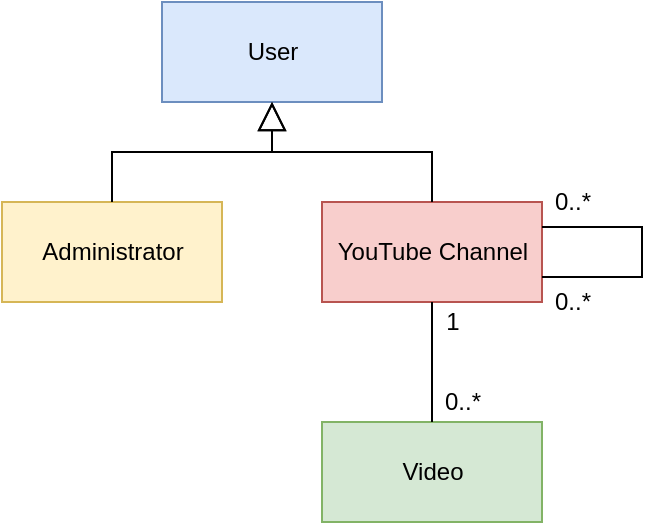 <mxfile version="12.4.1" type="github" pages="2"><diagram name="Page-1" id="c4acf3e9-155e-7222-9cf6-157b1a14988f"><mxGraphModel dx="1422" dy="752" grid="1" gridSize="10" guides="1" tooltips="1" connect="1" arrows="1" fold="1" page="1" pageScale="1" pageWidth="850" pageHeight="1100" background="#ffffff" math="0" shadow="0"><root><mxCell id="0"/><mxCell id="1" parent="0"/><mxCell id="mXiVCiDVxb4POjXAu-NA-1" value="User" style="html=1;fillColor=#dae8fc;strokeColor=#6c8ebf;" parent="1" vertex="1"><mxGeometry x="380" y="100" width="110" height="50" as="geometry"/></mxCell><mxCell id="mXiVCiDVxb4POjXAu-NA-2" value="Administrator" style="html=1;fillColor=#fff2cc;strokeColor=#d6b656;" parent="1" vertex="1"><mxGeometry x="300" y="200" width="110" height="50" as="geometry"/></mxCell><mxCell id="mXiVCiDVxb4POjXAu-NA-3" value="YouTube Channel" style="html=1;fillColor=#f8cecc;strokeColor=#b85450;" parent="1" vertex="1"><mxGeometry x="460" y="200" width="110" height="50" as="geometry"/></mxCell><mxCell id="mXiVCiDVxb4POjXAu-NA-4" value="" style="endArrow=block;endFill=0;endSize=12;html=1;entryX=0.5;entryY=1;entryDx=0;entryDy=0;exitX=0.5;exitY=0;exitDx=0;exitDy=0;edgeStyle=orthogonalEdgeStyle;rounded=0;" parent="1" source="mXiVCiDVxb4POjXAu-NA-2" target="mXiVCiDVxb4POjXAu-NA-1" edge="1"><mxGeometry width="160" relative="1" as="geometry"><mxPoint x="300" y="270" as="sourcePoint"/><mxPoint x="460" y="270" as="targetPoint"/></mxGeometry></mxCell><mxCell id="mXiVCiDVxb4POjXAu-NA-5" value="" style="endArrow=block;endFill=0;endSize=12;html=1;exitX=0.5;exitY=0;exitDx=0;exitDy=0;edgeStyle=orthogonalEdgeStyle;rounded=0;entryX=0.5;entryY=1;entryDx=0;entryDy=0;" parent="1" source="mXiVCiDVxb4POjXAu-NA-3" target="mXiVCiDVxb4POjXAu-NA-1" edge="1"><mxGeometry width="160" relative="1" as="geometry"><mxPoint x="300" y="270" as="sourcePoint"/><mxPoint x="440" y="150" as="targetPoint"/></mxGeometry></mxCell><mxCell id="mXiVCiDVxb4POjXAu-NA-6" value="Video" style="html=1;fillColor=#d5e8d4;strokeColor=#82b366;" parent="1" vertex="1"><mxGeometry x="460" y="310" width="110" height="50" as="geometry"/></mxCell><mxCell id="mXiVCiDVxb4POjXAu-NA-8" value="" style="endArrow=none;html=1;entryX=0.5;entryY=1;entryDx=0;entryDy=0;exitX=0.5;exitY=0;exitDx=0;exitDy=0;" parent="1" source="mXiVCiDVxb4POjXAu-NA-6" target="mXiVCiDVxb4POjXAu-NA-3" edge="1"><mxGeometry width="50" height="50" relative="1" as="geometry"><mxPoint x="300" y="460" as="sourcePoint"/><mxPoint x="350" y="410" as="targetPoint"/></mxGeometry></mxCell><mxCell id="mXiVCiDVxb4POjXAu-NA-9" value="" style="endArrow=none;html=1;exitX=1;exitY=0.75;exitDx=0;exitDy=0;edgeStyle=orthogonalEdgeStyle;entryX=1;entryY=0.25;entryDx=0;entryDy=0;rounded=0;" parent="1" source="mXiVCiDVxb4POjXAu-NA-3" target="mXiVCiDVxb4POjXAu-NA-3" edge="1"><mxGeometry width="50" height="50" relative="1" as="geometry"><mxPoint x="300" y="460" as="sourcePoint"/><mxPoint x="620" y="300" as="targetPoint"/><Array as="points"><mxPoint x="620" y="238"/><mxPoint x="620" y="213"/></Array></mxGeometry></mxCell><mxCell id="mXiVCiDVxb4POjXAu-NA-11" value="1" style="text;html=1;align=center;verticalAlign=middle;resizable=0;points=[];;autosize=1;" parent="1" vertex="1"><mxGeometry x="515" y="250" width="20" height="20" as="geometry"/></mxCell><mxCell id="mXiVCiDVxb4POjXAu-NA-12" value="0..*" style="text;html=1;align=center;verticalAlign=middle;resizable=0;points=[];;autosize=1;" parent="1" vertex="1"><mxGeometry x="515" y="290" width="30" height="20" as="geometry"/></mxCell><mxCell id="mXiVCiDVxb4POjXAu-NA-13" value="0..*" style="text;html=1;align=center;verticalAlign=middle;resizable=0;points=[];;autosize=1;" parent="1" vertex="1"><mxGeometry x="570" y="190" width="30" height="20" as="geometry"/></mxCell><mxCell id="mXiVCiDVxb4POjXAu-NA-14" value="0..*" style="text;html=1;align=center;verticalAlign=middle;resizable=0;points=[];;autosize=1;" parent="1" vertex="1"><mxGeometry x="570" y="240" width="30" height="20" as="geometry"/></mxCell></root></mxGraphModel></diagram><diagram id="e3DR_9LYu6V1RgGbo0sP" name="Page-2"><mxGraphModel dx="3076" dy="1921" grid="1" gridSize="10" guides="1" tooltips="1" connect="1" arrows="1" fold="1" page="1" pageScale="1" pageWidth="827" pageHeight="1169" math="0" shadow="0"><root><mxCell id="ElD_TJDvcwqFbr3NmS4--0"/><mxCell id="ElD_TJDvcwqFbr3NmS4--1" parent="ElD_TJDvcwqFbr3NmS4--0"/><mxCell id="Bf_G1mQ-8wxZcK7qsUlD-0" value="&lt;p style=&quot;margin: 0px ; margin-top: 4px ; text-align: center&quot;&gt;&lt;b&gt;&lt;i&gt;User&lt;/i&gt;&lt;/b&gt;&lt;/p&gt;&lt;hr size=&quot;1&quot;&gt;&lt;p style=&quot;margin: 0px ; margin-left: 4px&quot;&gt;- name: String&lt;/p&gt;&lt;p style=&quot;margin: 0px ; margin-left: 4px&quot;&gt;- surname: String&lt;/p&gt;&lt;p style=&quot;margin: 0px ; margin-left: 4px&quot;&gt;- username: String&lt;/p&gt;&lt;p style=&quot;margin: 0px ; margin-left: 4px&quot;&gt;- password: String&lt;/p&gt;&lt;p style=&quot;margin: 0px ; margin-left: 4px&quot;&gt;- birthday: LocalDate&lt;/p&gt;&lt;p style=&quot;margin: 0px ; margin-left: 4px&quot;&gt;- phone: String&lt;/p&gt;&lt;hr size=&quot;1&quot;&gt;&lt;p style=&quot;margin: 0px ; margin-left: 4px&quot;&gt;+ User(n: String, s: String, u: String, pa: String, b: LocalDate, ph: String)&lt;/p&gt;" style="verticalAlign=top;align=left;overflow=fill;fontSize=12;fontFamily=Helvetica;html=1;fillColor=#dae8fc;strokeColor=#6c8ebf;" parent="ElD_TJDvcwqFbr3NmS4--1" vertex="1"><mxGeometry x="240" y="-50" width="400" height="200" as="geometry"/></mxCell><mxCell id="Bf_G1mQ-8wxZcK7qsUlD-1" value="&lt;p style=&quot;margin: 0px ; margin-top: 4px ; text-align: center&quot;&gt;&lt;b&gt;YouTubeChannel&lt;/b&gt;&lt;/p&gt;&lt;hr size=&quot;1&quot;&gt;&lt;p style=&quot;margin: 0px ; margin-left: 4px&quot;&gt;- myVideos: HashSet&amp;lt;Video&amp;gt;&lt;/p&gt;&lt;p style=&quot;margin: 0px ; margin-left: 4px&quot;&gt;- myFollowings: HashSet&amp;lt;YouTubeChannel&amp;gt;&lt;/p&gt;&lt;p style=&quot;margin: 0px ; margin-left: 4px&quot;&gt;- myFollowers: HashSet&amp;lt;YouTubeChannel&amp;gt;&lt;/p&gt;&lt;p style=&quot;margin: 0px ; margin-left: 4px&quot;&gt;- totalView: int&lt;/p&gt;&lt;p style=&quot;margin: 0px ; margin-left: 4px&quot;&gt;- totalComments: int&lt;/p&gt;&lt;p style=&quot;margin: 0px ; margin-left: 4px&quot;&gt;- totalLikes: int&lt;/p&gt;&lt;p style=&quot;margin: 0px ; margin-left: 4px&quot;&gt;- totalDislikes: int&lt;br&gt;&lt;/p&gt;&lt;hr size=&quot;1&quot;&gt;&lt;p style=&quot;margin: 0px ; margin-left: 4px&quot;&gt;+ YouTubeChannel(v: HashSet&amp;lt;Video&amp;gt;,&amp;nbsp;&lt;/p&gt;&lt;p style=&quot;margin: 0px ; margin-left: 4px&quot;&gt;&amp;nbsp; &amp;nbsp; fIngs: HashSet&amp;lt;YouTubeChannel&amp;gt;, fErs: HashSet&amp;lt;YouTubeChannel&amp;gt;&lt;/p&gt;&lt;p style=&quot;margin: 0px ; margin-left: 4px&quot;&gt;+ addFollowing(yt: YouTubeChannel): boolean&lt;/p&gt;&lt;p style=&quot;margin: 0px ; margin-left: 4px&quot;&gt;+ addFollower(yt: YouTubeChannel): boolean&lt;/p&gt;&lt;p style=&quot;margin: 0px ; margin-left: 4px&quot;&gt;+ removeFollowing(yt: YouTubeChannel): boolean&lt;/p&gt;&lt;p style=&quot;margin: 0px ; margin-left: 4px&quot;&gt;+ removeFollower(yt: YouTubeChannel): boolean&lt;/p&gt;&lt;p style=&quot;margin: 0px ; margin-left: 4px&quot;&gt;+ addVideo(v: Video): boolean&lt;/p&gt;&lt;p style=&quot;margin: 0px ; margin-left: 4px&quot;&gt;+ editVideo(previous: Video, new: Video): boolean&lt;/p&gt;&lt;p style=&quot;margin: 0px ; margin-left: 4px&quot;&gt;+ removeVideo(v: Video): boolean&lt;/p&gt;&lt;p style=&quot;margin: 0px ; margin-left: 4px&quot;&gt;&lt;br&gt;&lt;/p&gt;" style="verticalAlign=top;align=left;overflow=fill;fontSize=12;fontFamily=Helvetica;html=1;fillColor=#dae8fc;strokeColor=#6c8ebf;" parent="ElD_TJDvcwqFbr3NmS4--1" vertex="1"><mxGeometry x="-20" y="280" width="400" height="280" as="geometry"/></mxCell><mxCell id="Bf_G1mQ-8wxZcK7qsUlD-2" value="&lt;p style=&quot;margin: 0px ; margin-top: 4px ; text-align: center&quot;&gt;&lt;b&gt;Admin&lt;/b&gt;&lt;/p&gt;&lt;hr size=&quot;1&quot;&gt;&lt;p style=&quot;margin: 0px ; margin-left: 4px&quot;&gt;-&amp;nbsp;&lt;/p&gt;&lt;hr size=&quot;1&quot;&gt;&lt;p style=&quot;margin: 0px ; margin-left: 4px&quot;&gt;+ Admin()&lt;/p&gt;&lt;p style=&quot;margin: 0px ; margin-left: 4px&quot;&gt;+ addFollowingToYouTubeChannel(following: YouTubeChannel, follower: YouTubeChannel)&lt;/p&gt;&lt;p style=&quot;margin: 0px ; margin-left: 4px&quot;&gt;+ addFollowerToYouTubeChannel(following: YouTubeChannel, follower: YouTubeChannel)&lt;/p&gt;&lt;p style=&quot;margin: 0px ; margin-left: 4px&quot;&gt;+ removeFollowingFromYouTubeChannel(following: YouTubeChannel, follower: YouTubeChannel)&lt;/p&gt;&lt;p style=&quot;margin: 0px ; margin-left: 4px&quot;&gt;+ removeFollowerFromYouTubeChannel(following: YouTubeChannel, follower: YouTubeChannel)&lt;/p&gt;&lt;p style=&quot;margin: 0px ; margin-left: 4px&quot;&gt;+ addVideoToYouTubeChannel(v: Video, yt: YouTubeChannel): boolean&lt;/p&gt;&lt;p style=&quot;margin: 0px ; margin-left: 4px&quot;&gt;+ editVideoInYouTubeChannel(previous: Video, new: Video, yt: YouTubeChannel): boolean&lt;/p&gt;&lt;p style=&quot;margin: 0px ; margin-left: 4px&quot;&gt;+ removeVideoFromYouTubeChannel(v: Video, yt: YouTubeChannel): boolean&lt;/p&gt;&lt;p style=&quot;margin: 0px ; margin-left: 4px&quot;&gt;+ addYouTubeChannel(yt: YouTubeChannel): boolean&lt;/p&gt;&lt;p style=&quot;margin: 0px ; margin-left: 4px&quot;&gt;+ removeYouTubeChannel(yt: YouTubeChannel): boolean&lt;/p&gt;&lt;p style=&quot;margin: 0px ; margin-left: 4px&quot;&gt;+ editYouTubeChannel(preYouTubeChannel: YouTubeChannel, newYouTubeChannel: YouTubeChannel): boolean&lt;/p&gt;&lt;p style=&quot;margin: 0px ; margin-left: 4px&quot;&gt;+ removeAdminstrator(admin: Administrator): boolean&lt;/p&gt;&lt;p style=&quot;margin: 0px ; margin-left: 4px&quot;&gt;+ addAdminstrator(admin: Administrator): boolean&lt;/p&gt;&lt;p style=&quot;margin: 0px ; margin-left: 4px&quot;&gt;+ editAdminstrator(preAdministrator: Administrator, newAdministrator: Administrator): boolean&lt;/p&gt;" style="verticalAlign=top;align=left;overflow=fill;fontSize=12;fontFamily=Helvetica;html=1;fillColor=#dae8fc;strokeColor=#6c8ebf;" parent="ElD_TJDvcwqFbr3NmS4--1" vertex="1"><mxGeometry x="630" y="300" width="650" height="320" as="geometry"/></mxCell><mxCell id="Bf_G1mQ-8wxZcK7qsUlD-3" value="Extends" style="endArrow=block;endSize=16;endFill=0;html=1;entryX=0.25;entryY=1;entryDx=0;entryDy=0;exitX=0.5;exitY=0;exitDx=0;exitDy=0;rounded=0;edgeStyle=orthogonalEdgeStyle;" parent="ElD_TJDvcwqFbr3NmS4--1" source="Bf_G1mQ-8wxZcK7qsUlD-1" target="Bf_G1mQ-8wxZcK7qsUlD-0" edge="1"><mxGeometry width="160" relative="1" as="geometry"><mxPoint x="-60" y="410" as="sourcePoint"/><mxPoint x="100" y="410" as="targetPoint"/></mxGeometry></mxCell><mxCell id="Bf_G1mQ-8wxZcK7qsUlD-5" value="Extends" style="endArrow=block;endSize=16;endFill=0;html=1;exitX=0.5;exitY=0;exitDx=0;exitDy=0;entryX=0.75;entryY=1;entryDx=0;entryDy=0;rounded=0;edgeStyle=orthogonalEdgeStyle;" parent="ElD_TJDvcwqFbr3NmS4--1" source="Bf_G1mQ-8wxZcK7qsUlD-2" target="Bf_G1mQ-8wxZcK7qsUlD-0" edge="1"><mxGeometry width="160" relative="1" as="geometry"><mxPoint x="-60" y="410" as="sourcePoint"/><mxPoint x="100" y="410" as="targetPoint"/></mxGeometry></mxCell><mxCell id="Bf_G1mQ-8wxZcK7qsUlD-6" value="&lt;p style=&quot;margin: 0px ; margin-top: 4px ; text-align: center&quot;&gt;&lt;b&gt;Video&lt;/b&gt;&lt;/p&gt;&lt;hr size=&quot;1&quot;&gt;&lt;p style=&quot;margin: 0px ; margin-left: 4px&quot;&gt;- videoId: int&lt;/p&gt;&lt;p style=&quot;margin: 0px ; margin-left: 4px&quot;&gt;- trendingDate: LocalDate&lt;/p&gt;&lt;p style=&quot;margin: 0px ; margin-left: 4px&quot;&gt;- title: String&lt;/p&gt;&lt;p style=&quot;margin: 0px ; margin-left: 4px&quot;&gt;- channelTitle: String&lt;/p&gt;&lt;p style=&quot;margin: 0px ; margin-left: 4px&quot;&gt;- categoryId: int&lt;/p&gt;&lt;p style=&quot;margin: 0px ; margin-left: 4px&quot;&gt;- publishTime: LocalDateTime&lt;/p&gt;&lt;p style=&quot;margin: 0px ; margin-left: 4px&quot;&gt;- tags: String&lt;/p&gt;&lt;p style=&quot;margin: 0px ; margin-left: 4px&quot;&gt;- views: int&lt;/p&gt;&lt;p style=&quot;margin: 0px ; margin-left: 4px&quot;&gt;- likes: int&lt;/p&gt;&lt;p style=&quot;margin: 0px ; margin-left: 4px&quot;&gt;- dislikes: int&lt;/p&gt;&lt;p style=&quot;margin: 0px ; margin-left: 4px&quot;&gt;- commentCount: int&lt;/p&gt;&lt;p style=&quot;margin: 0px ; margin-left: 4px&quot;&gt;- thumbnailLink: String&lt;/p&gt;&lt;p style=&quot;margin: 0px ; margin-left: 4px&quot;&gt;- commentsDisabled: boolean&lt;/p&gt;&lt;p style=&quot;margin: 0px ; margin-left: 4px&quot;&gt;- ratingsDisabled: boolean&lt;/p&gt;&lt;p style=&quot;margin: 0px ; margin-left: 4px&quot;&gt;- videoErrorOrRemoved: boolean&lt;/p&gt;&lt;p style=&quot;margin: 0px ; margin-left: 4px&quot;&gt;- description: String&lt;/p&gt;&lt;hr size=&quot;1&quot;&gt;&lt;p style=&quot;margin: 0px ; margin-left: 4px&quot;&gt;+ Video(...)&lt;/p&gt;" style="verticalAlign=top;align=left;overflow=fill;fontSize=12;fontFamily=Helvetica;html=1;fillColor=#dae8fc;strokeColor=#6c8ebf;" parent="ElD_TJDvcwqFbr3NmS4--1" vertex="1"><mxGeometry x="100" y="730" width="190" height="290" as="geometry"/></mxCell><mxCell id="Bf_G1mQ-8wxZcK7qsUlD-7" value="Use" style="endArrow=open;endSize=12;dashed=1;html=1;exitX=0.5;exitY=1;exitDx=0;exitDy=0;entryX=0.428;entryY=-0.008;entryDx=0;entryDy=0;entryPerimeter=0;" parent="ElD_TJDvcwqFbr3NmS4--1" source="Bf_G1mQ-8wxZcK7qsUlD-1" target="Bf_G1mQ-8wxZcK7qsUlD-6" edge="1"><mxGeometry width="160" relative="1" as="geometry"><mxPoint x="50" y="830" as="sourcePoint"/><mxPoint x="210" y="830" as="targetPoint"/></mxGeometry></mxCell><mxCell id="Bf_G1mQ-8wxZcK7qsUlD-8" value="&lt;p style=&quot;margin: 0px ; margin-top: 4px ; text-align: center&quot;&gt;&lt;b&gt;UserDAO&lt;/b&gt;&lt;/p&gt;&lt;hr size=&quot;1&quot;&gt;&lt;p style=&quot;margin: 0px ; margin-left: 4px&quot;&gt;-&amp;nbsp;&lt;u&gt;mongoDBManager: MongoDBManager&lt;/u&gt;&lt;br&gt;&lt;/p&gt;&lt;hr size=&quot;1&quot;&gt;&lt;p style=&quot;margin: 0px ; margin-left: 4px&quot;&gt;+&lt;/p&gt;" style="verticalAlign=top;align=left;overflow=fill;fontSize=12;fontFamily=Helvetica;html=1;fillColor=#f8cecc;strokeColor=#b85450;" parent="ElD_TJDvcwqFbr3NmS4--1" vertex="1"><mxGeometry x="-240" y="1110" width="230" height="90" as="geometry"/></mxCell><mxCell id="Bf_G1mQ-8wxZcK7qsUlD-9" value="&lt;p style=&quot;margin: 0px ; margin-top: 4px ; text-align: center&quot;&gt;&lt;b&gt;AdministratorDAO&lt;/b&gt;&lt;/p&gt;&lt;hr size=&quot;1&quot;&gt;&lt;p style=&quot;margin: 0px ; margin-left: 4px&quot;&gt;-&amp;nbsp;&lt;u&gt;mongoDBManager: MongoDBManager&lt;/u&gt;&lt;br&gt;&lt;/p&gt;&lt;hr size=&quot;1&quot;&gt;&lt;p style=&quot;margin: 0px ; margin-left: 4px&quot;&gt;+ removeAdminstrator(admin: Administrator): boolean&lt;/p&gt;&lt;p style=&quot;margin: 0px ; margin-left: 4px&quot;&gt;+ addAdminstrator(admin: Administrator): boolean&lt;/p&gt;&lt;p style=&quot;margin: 0px ; margin-left: 4px&quot;&gt;+ editAdminstrator(preAdministrator: Administrator, newAdministrator: Administrator): boolean&lt;/p&gt;&lt;p style=&quot;margin: 0px ; margin-left: 4px&quot;&gt;+ getAdministrator(username:String):Administrator&lt;/p&gt;" style="verticalAlign=top;align=left;overflow=fill;fontSize=12;fontFamily=Helvetica;html=1;fillColor=#f8cecc;strokeColor=#b85450;" parent="ElD_TJDvcwqFbr3NmS4--1" vertex="1"><mxGeometry x="-850" y="1310" width="550" height="190" as="geometry"/></mxCell><mxCell id="Bf_G1mQ-8wxZcK7qsUlD-10" value="&lt;p style=&quot;margin: 0px ; margin-top: 4px ; text-align: center&quot;&gt;&lt;b&gt;YouTubeChannelDAO&lt;/b&gt;&lt;/p&gt;&lt;hr size=&quot;1&quot;&gt;&lt;p style=&quot;margin: 0px ; margin-left: 4px&quot;&gt;- &lt;u&gt;mongoDBManager: MongoDBManager&lt;/u&gt;&lt;/p&gt;&lt;hr size=&quot;1&quot;&gt;&lt;p style=&quot;margin: 0px ; margin-left: 4px&quot;&gt;+ removeYouTubeChannel(yt: YouTubeChannel): boolean&lt;/p&gt;&lt;p style=&quot;margin: 0px ; margin-left: 4px&quot;&gt;+ addYouTubeChannel(yt: YouTubeChannel): boolean&lt;/p&gt;&lt;p style=&quot;margin: 0px ; margin-left: 4px&quot;&gt;+ editYouTubeChannel(preYouTubeChannel: YouTubeChannel, newYouTubeChannel: YouTubeChannel): boolean&lt;/p&gt;&lt;p style=&quot;margin: 0px ; margin-left: 4px&quot;&gt;+ getYouTubeChannel(username:String):YouTubeChannel&lt;/p&gt;&lt;p style=&quot;margin: 0px ; margin-left: 4px&quot;&gt;+ getMostViewedYouTubeChannel(int: limit): HashSet&amp;lt;YouTubeChannel&amp;gt;&lt;br&gt;&lt;/p&gt;&lt;p style=&quot;margin: 0px ; margin-left: 4px&quot;&gt;+ getMostLikesYouTubeChannel(int: limit): HashSet&amp;lt;YouTubeChannel&amp;gt;&lt;/p&gt;&lt;p style=&quot;margin: 0px ; margin-left: 4px&quot;&gt;+ getMostDislikesYouTubeChannel(int: limit): HashSet&amp;lt;YouTubeChannel&amp;gt;&lt;br&gt;&lt;/p&gt;&lt;div&gt;&amp;nbsp;+ getMostCommentsYouTubeChannel(int: limit): HashSet&amp;lt;YouTubeChannel&amp;gt;&lt;/div&gt;&lt;div&gt;&lt;br&gt;&lt;/div&gt;" style="verticalAlign=top;align=left;overflow=fill;fontSize=12;fontFamily=Helvetica;html=1;fillColor=#f8cecc;strokeColor=#b85450;" parent="ElD_TJDvcwqFbr3NmS4--1" vertex="1"><mxGeometry x="-280" y="1310" width="640" height="190" as="geometry"/></mxCell><mxCell id="Bf_G1mQ-8wxZcK7qsUlD-12" value="&lt;p style=&quot;margin: 0px ; margin-top: 4px ; text-align: center&quot;&gt;&lt;b&gt;VideoTableView&lt;/b&gt;&lt;/p&gt;&lt;hr size=&quot;1&quot;&gt;&lt;p style=&quot;margin: 0px ; margin-left: 4px&quot;&gt;- Videos: HashSet&amp;lt;Video&amp;gt;&lt;/p&gt;&lt;hr size=&quot;1&quot;&gt;&lt;p style=&quot;margin: 0px ; margin-left: 4px&quot;&gt;+ method(): Type&lt;/p&gt;" style="verticalAlign=top;align=left;overflow=fill;fontSize=12;fontFamily=Helvetica;html=1;fillColor=#d5e8d4;strokeColor=#82b366;" parent="ElD_TJDvcwqFbr3NmS4--1" vertex="1"><mxGeometry x="-240" y="820" width="280" height="90" as="geometry"/></mxCell><mxCell id="Bf_G1mQ-8wxZcK7qsUlD-13" value="&lt;p style=&quot;margin: 0px ; margin-top: 4px ; text-align: center&quot;&gt;&lt;b&gt;YouTubeChannelTableView&lt;/b&gt;&lt;/p&gt;&lt;hr size=&quot;1&quot;&gt;&lt;p style=&quot;margin: 0px ; margin-left: 4px&quot;&gt;- YouTubeChannels: HashSet&amp;lt;YouTubeChannel&amp;gt;&lt;/p&gt;&lt;hr size=&quot;1&quot;&gt;&lt;p style=&quot;margin: 0px ; margin-left: 4px&quot;&gt;+ method(): Type&lt;/p&gt;" style="verticalAlign=top;align=left;overflow=fill;fontSize=12;fontFamily=Helvetica;html=1;fillColor=#d5e8d4;strokeColor=#82b366;" parent="ElD_TJDvcwqFbr3NmS4--1" vertex="1"><mxGeometry x="-220" y="640" width="280" height="90" as="geometry"/></mxCell><mxCell id="Bf_G1mQ-8wxZcK7qsUlD-14" value="Use" style="endArrow=open;endSize=12;dashed=1;html=1;entryX=0.156;entryY=1.033;entryDx=0;entryDy=0;entryPerimeter=0;exitX=0.881;exitY=-0.049;exitDx=0;exitDy=0;exitPerimeter=0;edgeStyle=orthogonalEdgeStyle;" parent="ElD_TJDvcwqFbr3NmS4--1" source="Bf_G1mQ-8wxZcK7qsUlD-13" target="Bf_G1mQ-8wxZcK7qsUlD-1" edge="1"><mxGeometry width="160" relative="1" as="geometry"><mxPoint x="-190" y="430" as="sourcePoint"/><mxPoint x="-30" y="430" as="targetPoint"/></mxGeometry></mxCell><mxCell id="Bf_G1mQ-8wxZcK7qsUlD-15" value="Use" style="endArrow=open;endSize=12;dashed=1;html=1;exitX=1;exitY=0.5;exitDx=0;exitDy=0;entryX=0;entryY=0.5;entryDx=0;entryDy=0;" parent="ElD_TJDvcwqFbr3NmS4--1" source="Bf_G1mQ-8wxZcK7qsUlD-12" target="Bf_G1mQ-8wxZcK7qsUlD-6" edge="1"><mxGeometry width="160" relative="1" as="geometry"><mxPoint x="-100" y="710" as="sourcePoint"/><mxPoint x="60" y="710" as="targetPoint"/></mxGeometry></mxCell><mxCell id="Bf_G1mQ-8wxZcK7qsUlD-16" value="javafx.scene.control" style="shape=folder;fontStyle=1;spacingTop=10;tabWidth=40;tabHeight=14;tabPosition=left;html=1;" parent="ElD_TJDvcwqFbr3NmS4--1" vertex="1"><mxGeometry x="-420" y="517.5" width="140" height="45" as="geometry"/></mxCell><mxCell id="Bf_G1mQ-8wxZcK7qsUlD-18" value="Import" style="endArrow=open;endSize=12;dashed=1;html=1;exitX=0;exitY=0.5;exitDx=0;exitDy=0;entryX=0;entryY=0;entryDx=140;entryDy=29.5;entryPerimeter=0;rounded=0;edgeStyle=orthogonalEdgeStyle;" parent="ElD_TJDvcwqFbr3NmS4--1" source="Bf_G1mQ-8wxZcK7qsUlD-13" target="Bf_G1mQ-8wxZcK7qsUlD-16" edge="1"><mxGeometry width="160" relative="1" as="geometry"><mxPoint x="-400" y="560" as="sourcePoint"/><mxPoint x="-240" y="560" as="targetPoint"/></mxGeometry></mxCell><mxCell id="Bf_G1mQ-8wxZcK7qsUlD-19" value="Import" style="endArrow=open;endSize=12;dashed=1;html=1;exitX=0;exitY=0.5;exitDx=0;exitDy=0;entryX=0.75;entryY=1;entryDx=0;entryDy=0;entryPerimeter=0;rounded=0;edgeStyle=orthogonalEdgeStyle;" parent="ElD_TJDvcwqFbr3NmS4--1" source="Bf_G1mQ-8wxZcK7qsUlD-12" target="Bf_G1mQ-8wxZcK7qsUlD-16" edge="1"><mxGeometry width="160" relative="1" as="geometry"><mxPoint x="-380" y="550" as="sourcePoint"/><mxPoint x="-220" y="550" as="targetPoint"/></mxGeometry></mxCell><mxCell id="l5CqXYBycmtIok5A9VBA-0" value="&lt;p style=&quot;margin: 0px ; margin-top: 4px ; text-align: center&quot;&gt;&lt;b&gt;MongoDBManager&lt;/b&gt;&lt;/p&gt;&lt;hr size=&quot;1&quot;&gt;&lt;p style=&quot;margin: 0px ; margin-left: 4px&quot;&gt;+ field: Type&lt;/p&gt;&lt;hr size=&quot;1&quot;&gt;&lt;p style=&quot;margin: 0px ; margin-left: 4px&quot;&gt;+ configure()&lt;br&gt;&lt;/p&gt;" style="verticalAlign=top;align=left;overflow=fill;fontSize=12;fontFamily=Helvetica;html=1;fillColor=#e1d5e7;strokeColor=#9673a6;" parent="ElD_TJDvcwqFbr3NmS4--1" vertex="1"><mxGeometry x="-70" y="1630" width="160" height="90" as="geometry"/></mxCell><mxCell id="l5CqXYBycmtIok5A9VBA-1" value="&lt;p style=&quot;margin: 0px ; margin-top: 4px ; text-align: center&quot;&gt;&lt;b&gt;Neo4JDBManager&lt;/b&gt;&lt;/p&gt;&lt;hr size=&quot;1&quot;&gt;&lt;p style=&quot;margin: 0px ; margin-left: 4px&quot;&gt;+ field: Type&lt;/p&gt;&lt;hr size=&quot;1&quot;&gt;&lt;p style=&quot;margin: 0px 0px 0px 4px&quot;&gt;+ configure()&lt;br&gt;&lt;/p&gt;" style="verticalAlign=top;align=left;overflow=fill;fontSize=12;fontFamily=Helvetica;html=1;fillColor=#e1d5e7;strokeColor=#9673a6;" parent="ElD_TJDvcwqFbr3NmS4--1" vertex="1"><mxGeometry x="1057.5" y="1570" width="220" height="160" as="geometry"/></mxCell><mxCell id="l5CqXYBycmtIok5A9VBA-3" value="&lt;p style=&quot;margin: 0px ; margin-top: 4px ; text-align: center&quot;&gt;&lt;b&gt;FollowDAO&lt;/b&gt;&lt;/p&gt;&lt;hr size=&quot;1&quot;&gt;&lt;p style=&quot;margin: 0px ; margin-left: 4px&quot;&gt;- &lt;u&gt;neo4JDBManager: Neo4JDBManager&lt;/u&gt;&lt;br&gt;&lt;/p&gt;&lt;hr size=&quot;1&quot;&gt;&lt;p style=&quot;margin: 0px 0px 0px 4px&quot;&gt;+ &lt;u&gt;addFollow(following: YouTubeChannel,&amp;nbsp;&lt;span&gt;follower: YouTubeChannel&lt;/span&gt;&lt;span&gt;): boolean&lt;/span&gt;&lt;/u&gt;&lt;/p&gt;&lt;p style=&quot;margin: 0px 0px 0px 4px&quot;&gt;+ &lt;u&gt;removeFollow(f&lt;span&gt;ollowing: YouTubeChannel,&amp;nbsp;&lt;/span&gt;&lt;span&gt;follower: YouTubeChannel&lt;/span&gt;&lt;span&gt;): boolean&lt;/span&gt;&lt;/u&gt;&lt;/p&gt;&lt;p style=&quot;margin: 0px 0px 0px 4px&quot;&gt;+ &lt;u&gt;suggestFriends(yt: YouTubeChannel): HashSet&amp;lt;YouTubeChannel&amp;gt;&lt;/u&gt;&lt;/p&gt;&lt;p style=&quot;margin: 0px 0px 0px 4px&quot;&gt;+ &lt;u&gt;getFollowings(yt: YouTubeChannel): HashSet&amp;lt;YouTubeChannel&amp;gt;&lt;/u&gt;&lt;/p&gt;&amp;nbsp;+ &lt;u&gt;getFollowers(yt: YouTubeChannel): HashSet&amp;lt;YouTubeChannel&amp;gt;&lt;/u&gt;" style="verticalAlign=top;align=left;overflow=fill;fontSize=12;fontFamily=Helvetica;html=1;fillColor=#f8cecc;strokeColor=#b85450;" parent="ElD_TJDvcwqFbr3NmS4--1" vertex="1"><mxGeometry x="930" y="1310" width="475" height="150" as="geometry"/></mxCell><mxCell id="l5CqXYBycmtIok5A9VBA-4" value="Use" style="endArrow=open;endSize=12;dashed=1;html=1;exitX=0.5;exitY=1;exitDx=0;exitDy=0;entryX=0.5;entryY=0;entryDx=0;entryDy=0;" parent="ElD_TJDvcwqFbr3NmS4--1" source="l5CqXYBycmtIok5A9VBA-3" target="l5CqXYBycmtIok5A9VBA-1" edge="1"><mxGeometry width="160" relative="1" as="geometry"><mxPoint x="-100" y="1580" as="sourcePoint"/><mxPoint x="60" y="1580" as="targetPoint"/></mxGeometry></mxCell><mxCell id="Bf_G1mQ-8wxZcK7qsUlD-11" value="&lt;p style=&quot;margin: 0px ; margin-top: 4px ; text-align: center&quot;&gt;&lt;b&gt;VideoDAO&lt;/b&gt;&lt;/p&gt;&lt;hr size=&quot;1&quot;&gt;&lt;p style=&quot;margin: 0px ; margin-left: 4px&quot;&gt;-&amp;nbsp;&lt;u&gt;mongoDBManager: MongoDBManager&lt;/u&gt;&lt;br&gt;&lt;/p&gt;&lt;hr size=&quot;1&quot;&gt;&lt;p style=&quot;margin: 0px ; margin-left: 4px&quot;&gt;+ removeVideo(yt: YouTubeChannel, video: Video): boolean&lt;/p&gt;&lt;p style=&quot;margin: 0px ; margin-left: 4px&quot;&gt;+ removeAllVideos(yt: YouTubeChannel, video: Video): boolean&lt;/p&gt;&lt;p style=&quot;margin: 0px ; margin-left: 4px&quot;&gt;+ addVideo(yt: YouTubeChannel, video: Video): boolean&lt;/p&gt;&lt;p style=&quot;margin: 0px ; margin-left: 4px&quot;&gt;+ editVideo(yt: YouTubeChannel, preVideo: Video, newVideo: Video): boolean&lt;/p&gt;&lt;p style=&quot;margin: 0px ; margin-left: 4px&quot;&gt;+ getVideos(yt: YouTubeChannel): HashSet&amp;lt;Video&amp;gt;&lt;br&gt;&lt;/p&gt;&lt;p style=&quot;margin: 0px ; margin-left: 4px&quot;&gt;+ getVideo(title: String): Video&lt;br&gt;&lt;/p&gt;&lt;p style=&quot;margin: 0px ; margin-left: 4px&quot;&gt;&lt;br&gt;&lt;/p&gt;&lt;p style=&quot;margin: 0px ; margin-left: 4px&quot;&gt;&lt;br&gt;&lt;/p&gt;&lt;br&gt;&lt;p style=&quot;margin: 0px ; margin-left: 4px&quot;&gt;&lt;br&gt;&lt;/p&gt;" style="verticalAlign=top;align=left;overflow=fill;fontSize=12;fontFamily=Helvetica;html=1;fillColor=#f8cecc;strokeColor=#b85450;" parent="ElD_TJDvcwqFbr3NmS4--1" vertex="1"><mxGeometry x="380" y="1300" width="465" height="230" as="geometry"/></mxCell><mxCell id="VRP6CRLgHGrChNcXJA8u-6" value="&lt;p style=&quot;margin: 0px ; margin-top: 4px ; text-align: center&quot;&gt;&lt;b&gt;StatisticsDAO&lt;/b&gt;&lt;/p&gt;&lt;hr size=&quot;1&quot;&gt;&lt;p style=&quot;margin: 0px ; margin-left: 4px&quot;&gt;-&amp;nbsp;&lt;u&gt;mongoDBManager: MongoDBManager&lt;/u&gt;&lt;br&gt;&lt;/p&gt;&lt;hr size=&quot;1&quot;&gt;&lt;p style=&quot;margin: 0px ; margin-left: 4px&quot;&gt;+ getUsageTagInCategory(tag: String): List&amp;lt;Integer&amp;gt;&lt;/p&gt;&lt;p style=&quot;margin: 0px ; margin-left: 4px&quot;&gt;+ getDistributionViewOfCategories(startDate: DateTime, endDate: endDate)&lt;/p&gt;&lt;p style=&quot;margin: 0px ; margin-left: 4px&quot;&gt;+ getDistributionViewOfTags(startDate: DateTime, endDate: endDate)&lt;/p&gt;&lt;p style=&quot;margin: 0px ; margin-left: 4px&quot;&gt;&lt;br&gt;&lt;/p&gt;&lt;br&gt;&lt;p style=&quot;margin: 0px ; margin-left: 4px&quot;&gt;&lt;br&gt;&lt;/p&gt;" style="verticalAlign=top;align=left;overflow=fill;fontSize=12;fontFamily=Helvetica;html=1;fillColor=#f8cecc;strokeColor=#b85450;" parent="ElD_TJDvcwqFbr3NmS4--1" vertex="1"><mxGeometry x="-850" y="1555" width="465" height="190" as="geometry"/></mxCell></root></mxGraphModel></diagram></mxfile>